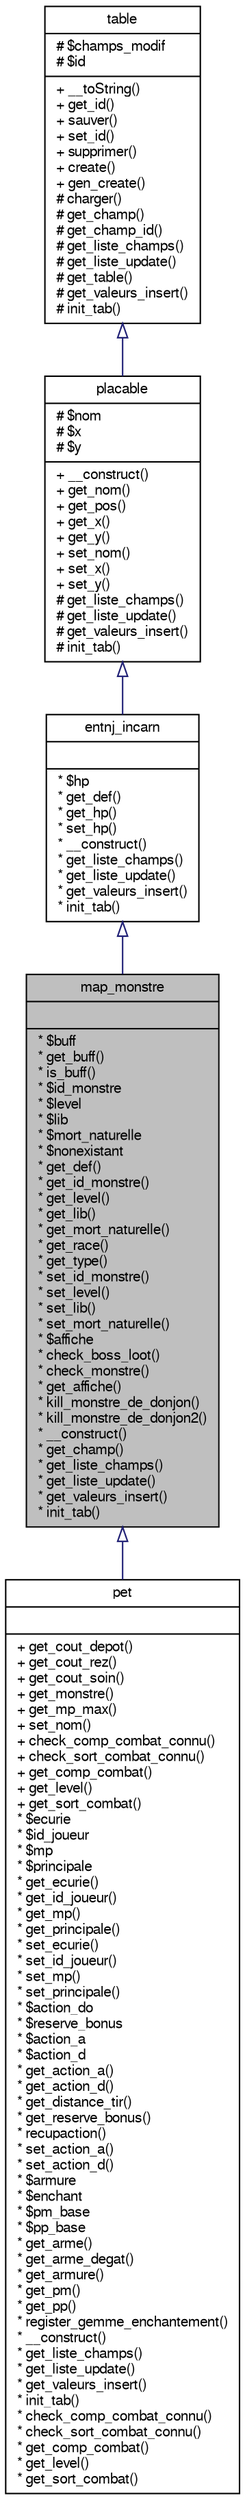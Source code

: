 digraph G
{
  bgcolor="transparent";
  edge [fontname="FreeSans",fontsize="10",labelfontname="FreeSans",labelfontsize="10"];
  node [fontname="FreeSans",fontsize="10",shape=record];
  Node1 [label="{map_monstre\n||* $buff\l* get_buff()\l* is_buff()\l* $id_monstre\l* $level\l* $lib\l* $mort_naturelle\l* $nonexistant\l* get_def()\l* get_id_monstre()\l* get_level()\l* get_lib()\l* get_mort_naturelle()\l* get_race()\l* get_type()\l* set_id_monstre()\l* set_level()\l* set_lib()\l* set_mort_naturelle()\l* $affiche\l* check_boss_loot()\l* check_monstre()\l* get_affiche()\l* kill_monstre_de_donjon()\l* kill_monstre_de_donjon2()\l* __construct()\l* get_champ()\l* get_liste_champs()\l* get_liste_update()\l* get_valeurs_insert()\l* init_tab()\l}",height=0.2,width=0.4,color="black", fillcolor="grey75", style="filled" fontcolor="black"];
  Node2 -> Node1 [dir=back,color="midnightblue",fontsize="10",style="solid",arrowtail="empty",fontname="FreeSans"];
  Node2 [label="{entnj_incarn\n||* $hp\l* get_def()\l* get_hp()\l* set_hp()\l* __construct()\l* get_liste_champs()\l* get_liste_update()\l* get_valeurs_insert()\l* init_tab()\l}",height=0.2,width=0.4,color="black",URL="$classentnj__incarn.html",tooltip="Classe abstraite entnj_incarn Cette classe de base pour les incarnation des entité..."];
  Node3 -> Node2 [dir=back,color="midnightblue",fontsize="10",style="solid",arrowtail="empty",fontname="FreeSans"];
  Node3 [label="{placable\n|# $nom\l# $x\l# $y\l|+ __construct()\l+ get_nom()\l+ get_pos()\l+ get_x()\l+ get_y()\l+ set_nom()\l+ set_x()\l+ set_y()\l# get_liste_champs()\l# get_liste_update()\l# get_valeurs_insert()\l# init_tab()\l}",height=0.2,width=0.4,color="black",URL="$classplacable.html",tooltip="Classe Abstraite placable Cette classe à pour but de définir ce qu&#39;est un objet..."];
  Node4 -> Node3 [dir=back,color="midnightblue",fontsize="10",style="solid",arrowtail="empty",fontname="FreeSans"];
  Node4 [label="{table\n|# $champs_modif\l# $id\l|+ __toString()\l+ get_id()\l+ sauver()\l+ set_id()\l+ supprimer()\l+ create()\l+ gen_create()\l# charger()\l# get_champ()\l# get_champ_id()\l# get_liste_champs()\l# get_liste_update()\l# get_table()\l# get_valeurs_insert()\l# init_tab()\l}",height=0.2,width=0.4,color="black",URL="$classtable.html",tooltip="Classe de base pour les objets représentant un élément d&#39;une table dans la..."];
  Node1 -> Node5 [dir=back,color="midnightblue",fontsize="10",style="solid",arrowtail="empty",fontname="FreeSans"];
  Node5 [label="{pet\n||+ get_cout_depot()\l+ get_cout_rez()\l+ get_cout_soin()\l+ get_monstre()\l+ get_mp_max()\l+ set_nom()\l+ check_comp_combat_connu()\l+ check_sort_combat_connu()\l+ get_comp_combat()\l+ get_level()\l+ get_sort_combat()\l* $ecurie\l* $id_joueur\l* $mp\l* $principale\l* get_ecurie()\l* get_id_joueur()\l* get_mp()\l* get_principale()\l* set_ecurie()\l* set_id_joueur()\l* set_mp()\l* set_principale()\l* $action_do\l* $reserve_bonus\l* $action_a\l* $action_d\l* get_action_a()\l* get_action_d()\l* get_distance_tir()\l* get_reserve_bonus()\l* recupaction()\l* set_action_a()\l* set_action_d()\l* $armure\l* $enchant\l* $pm_base\l* $pp_base\l* get_arme()\l* get_arme_degat()\l* get_armure()\l* get_pm()\l* get_pp()\l* register_gemme_enchantement()\l* __construct()\l* get_liste_champs()\l* get_liste_update()\l* get_valeurs_insert()\l* init_tab()\l* check_comp_combat_connu()\l* check_sort_combat_connu()\l* get_comp_combat()\l* get_level()\l* get_sort_combat()\l}",height=0.2,width=0.4,color="black",URL="$classpet.html",tooltip="Classe pet Classe représentant un monstre dressé."];
}
